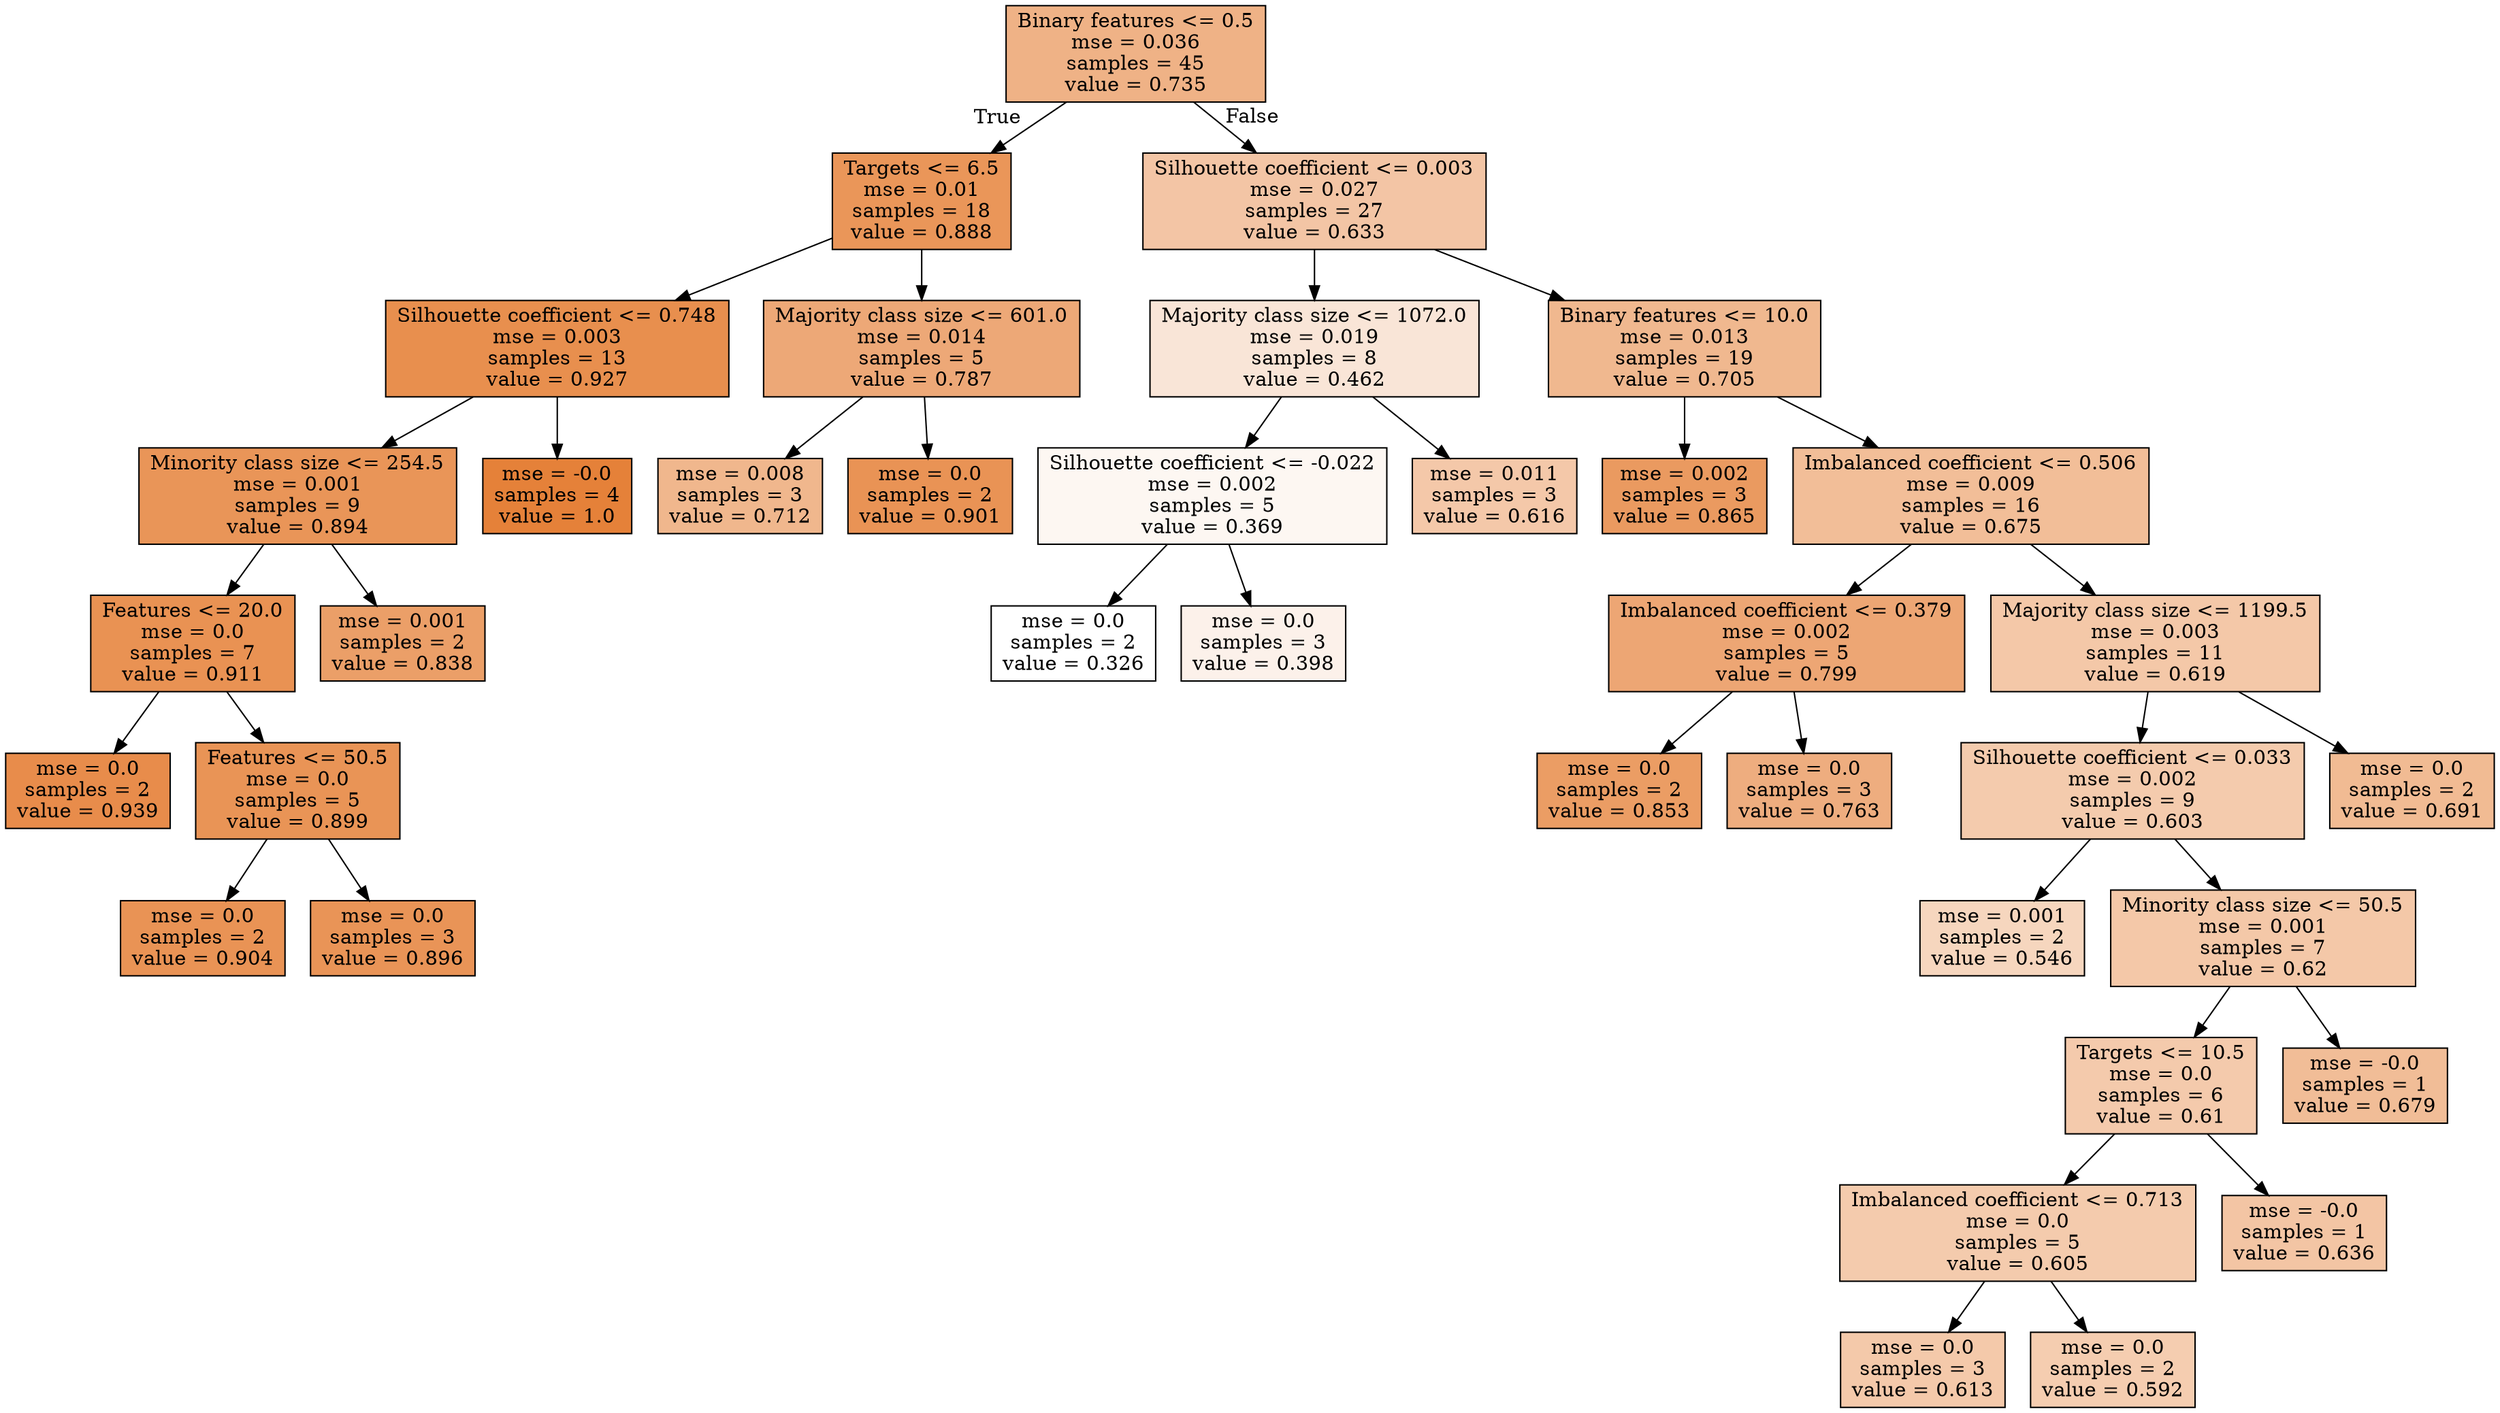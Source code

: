 digraph Tree {
node [shape=box, style="filled", color="black"] ;
0 [label="Binary features <= 0.5\nmse = 0.036\nsamples = 45\nvalue = 0.735", fillcolor="#e581399b"] ;
1 [label="Targets <= 6.5\nmse = 0.01\nsamples = 18\nvalue = 0.888", fillcolor="#e58139d5"] ;
0 -> 1 [labeldistance=2.5, labelangle=45, headlabel="True"] ;
2 [label="Silhouette coefficient <= 0.748\nmse = 0.003\nsamples = 13\nvalue = 0.927", fillcolor="#e58139e3"] ;
1 -> 2 ;
3 [label="Minority class size <= 254.5\nmse = 0.001\nsamples = 9\nvalue = 0.894", fillcolor="#e58139d7"] ;
2 -> 3 ;
4 [label="Features <= 20.0\nmse = 0.0\nsamples = 7\nvalue = 0.911", fillcolor="#e58139dd"] ;
3 -> 4 ;
5 [label="mse = 0.0\nsamples = 2\nvalue = 0.939", fillcolor="#e58139e8"] ;
4 -> 5 ;
6 [label="Features <= 50.5\nmse = 0.0\nsamples = 5\nvalue = 0.899", fillcolor="#e58139d9"] ;
4 -> 6 ;
7 [label="mse = 0.0\nsamples = 2\nvalue = 0.904", fillcolor="#e58139db"] ;
6 -> 7 ;
8 [label="mse = 0.0\nsamples = 3\nvalue = 0.896", fillcolor="#e58139d8"] ;
6 -> 8 ;
9 [label="mse = 0.001\nsamples = 2\nvalue = 0.838", fillcolor="#e58139c2"] ;
3 -> 9 ;
10 [label="mse = -0.0\nsamples = 4\nvalue = 1.0", fillcolor="#e58139ff"] ;
2 -> 10 ;
11 [label="Majority class size <= 601.0\nmse = 0.014\nsamples = 5\nvalue = 0.787", fillcolor="#e58139af"] ;
1 -> 11 ;
12 [label="mse = 0.008\nsamples = 3\nvalue = 0.712", fillcolor="#e5813992"] ;
11 -> 12 ;
13 [label="mse = 0.0\nsamples = 2\nvalue = 0.901", fillcolor="#e58139da"] ;
11 -> 13 ;
14 [label="Silhouette coefficient <= 0.003\nmse = 0.027\nsamples = 27\nvalue = 0.633", fillcolor="#e5813974"] ;
0 -> 14 [labeldistance=2.5, labelangle=-45, headlabel="False"] ;
15 [label="Majority class size <= 1072.0\nmse = 0.019\nsamples = 8\nvalue = 0.462", fillcolor="#e5813933"] ;
14 -> 15 ;
16 [label="Silhouette coefficient <= -0.022\nmse = 0.002\nsamples = 5\nvalue = 0.369", fillcolor="#e5813910"] ;
15 -> 16 ;
17 [label="mse = 0.0\nsamples = 2\nvalue = 0.326", fillcolor="#e5813900"] ;
16 -> 17 ;
18 [label="mse = 0.0\nsamples = 3\nvalue = 0.398", fillcolor="#e581391b"] ;
16 -> 18 ;
19 [label="mse = 0.011\nsamples = 3\nvalue = 0.616", fillcolor="#e581396e"] ;
15 -> 19 ;
20 [label="Binary features <= 10.0\nmse = 0.013\nsamples = 19\nvalue = 0.705", fillcolor="#e5813990"] ;
14 -> 20 ;
21 [label="mse = 0.002\nsamples = 3\nvalue = 0.865", fillcolor="#e58139cc"] ;
20 -> 21 ;
22 [label="Imbalanced coefficient <= 0.506\nmse = 0.009\nsamples = 16\nvalue = 0.675", fillcolor="#e5813984"] ;
20 -> 22 ;
23 [label="Imbalanced coefficient <= 0.379\nmse = 0.002\nsamples = 5\nvalue = 0.799", fillcolor="#e58139b3"] ;
22 -> 23 ;
24 [label="mse = 0.0\nsamples = 2\nvalue = 0.853", fillcolor="#e58139c7"] ;
23 -> 24 ;
25 [label="mse = 0.0\nsamples = 3\nvalue = 0.763", fillcolor="#e58139a5"] ;
23 -> 25 ;
26 [label="Majority class size <= 1199.5\nmse = 0.003\nsamples = 11\nvalue = 0.619", fillcolor="#e581396f"] ;
22 -> 26 ;
27 [label="Silhouette coefficient <= 0.033\nmse = 0.002\nsamples = 9\nvalue = 0.603", fillcolor="#e5813969"] ;
26 -> 27 ;
28 [label="mse = 0.001\nsamples = 2\nvalue = 0.546", fillcolor="#e5813953"] ;
27 -> 28 ;
29 [label="Minority class size <= 50.5\nmse = 0.001\nsamples = 7\nvalue = 0.62", fillcolor="#e581396f"] ;
27 -> 29 ;
30 [label="Targets <= 10.5\nmse = 0.0\nsamples = 6\nvalue = 0.61", fillcolor="#e581396b"] ;
29 -> 30 ;
31 [label="Imbalanced coefficient <= 0.713\nmse = 0.0\nsamples = 5\nvalue = 0.605", fillcolor="#e5813969"] ;
30 -> 31 ;
32 [label="mse = 0.0\nsamples = 3\nvalue = 0.613", fillcolor="#e581396d"] ;
31 -> 32 ;
33 [label="mse = 0.0\nsamples = 2\nvalue = 0.592", fillcolor="#e5813965"] ;
31 -> 33 ;
34 [label="mse = -0.0\nsamples = 1\nvalue = 0.636", fillcolor="#e5813975"] ;
30 -> 34 ;
35 [label="mse = -0.0\nsamples = 1\nvalue = 0.679", fillcolor="#e5813986"] ;
29 -> 35 ;
36 [label="mse = 0.0\nsamples = 2\nvalue = 0.691", fillcolor="#e581398a"] ;
26 -> 36 ;
}